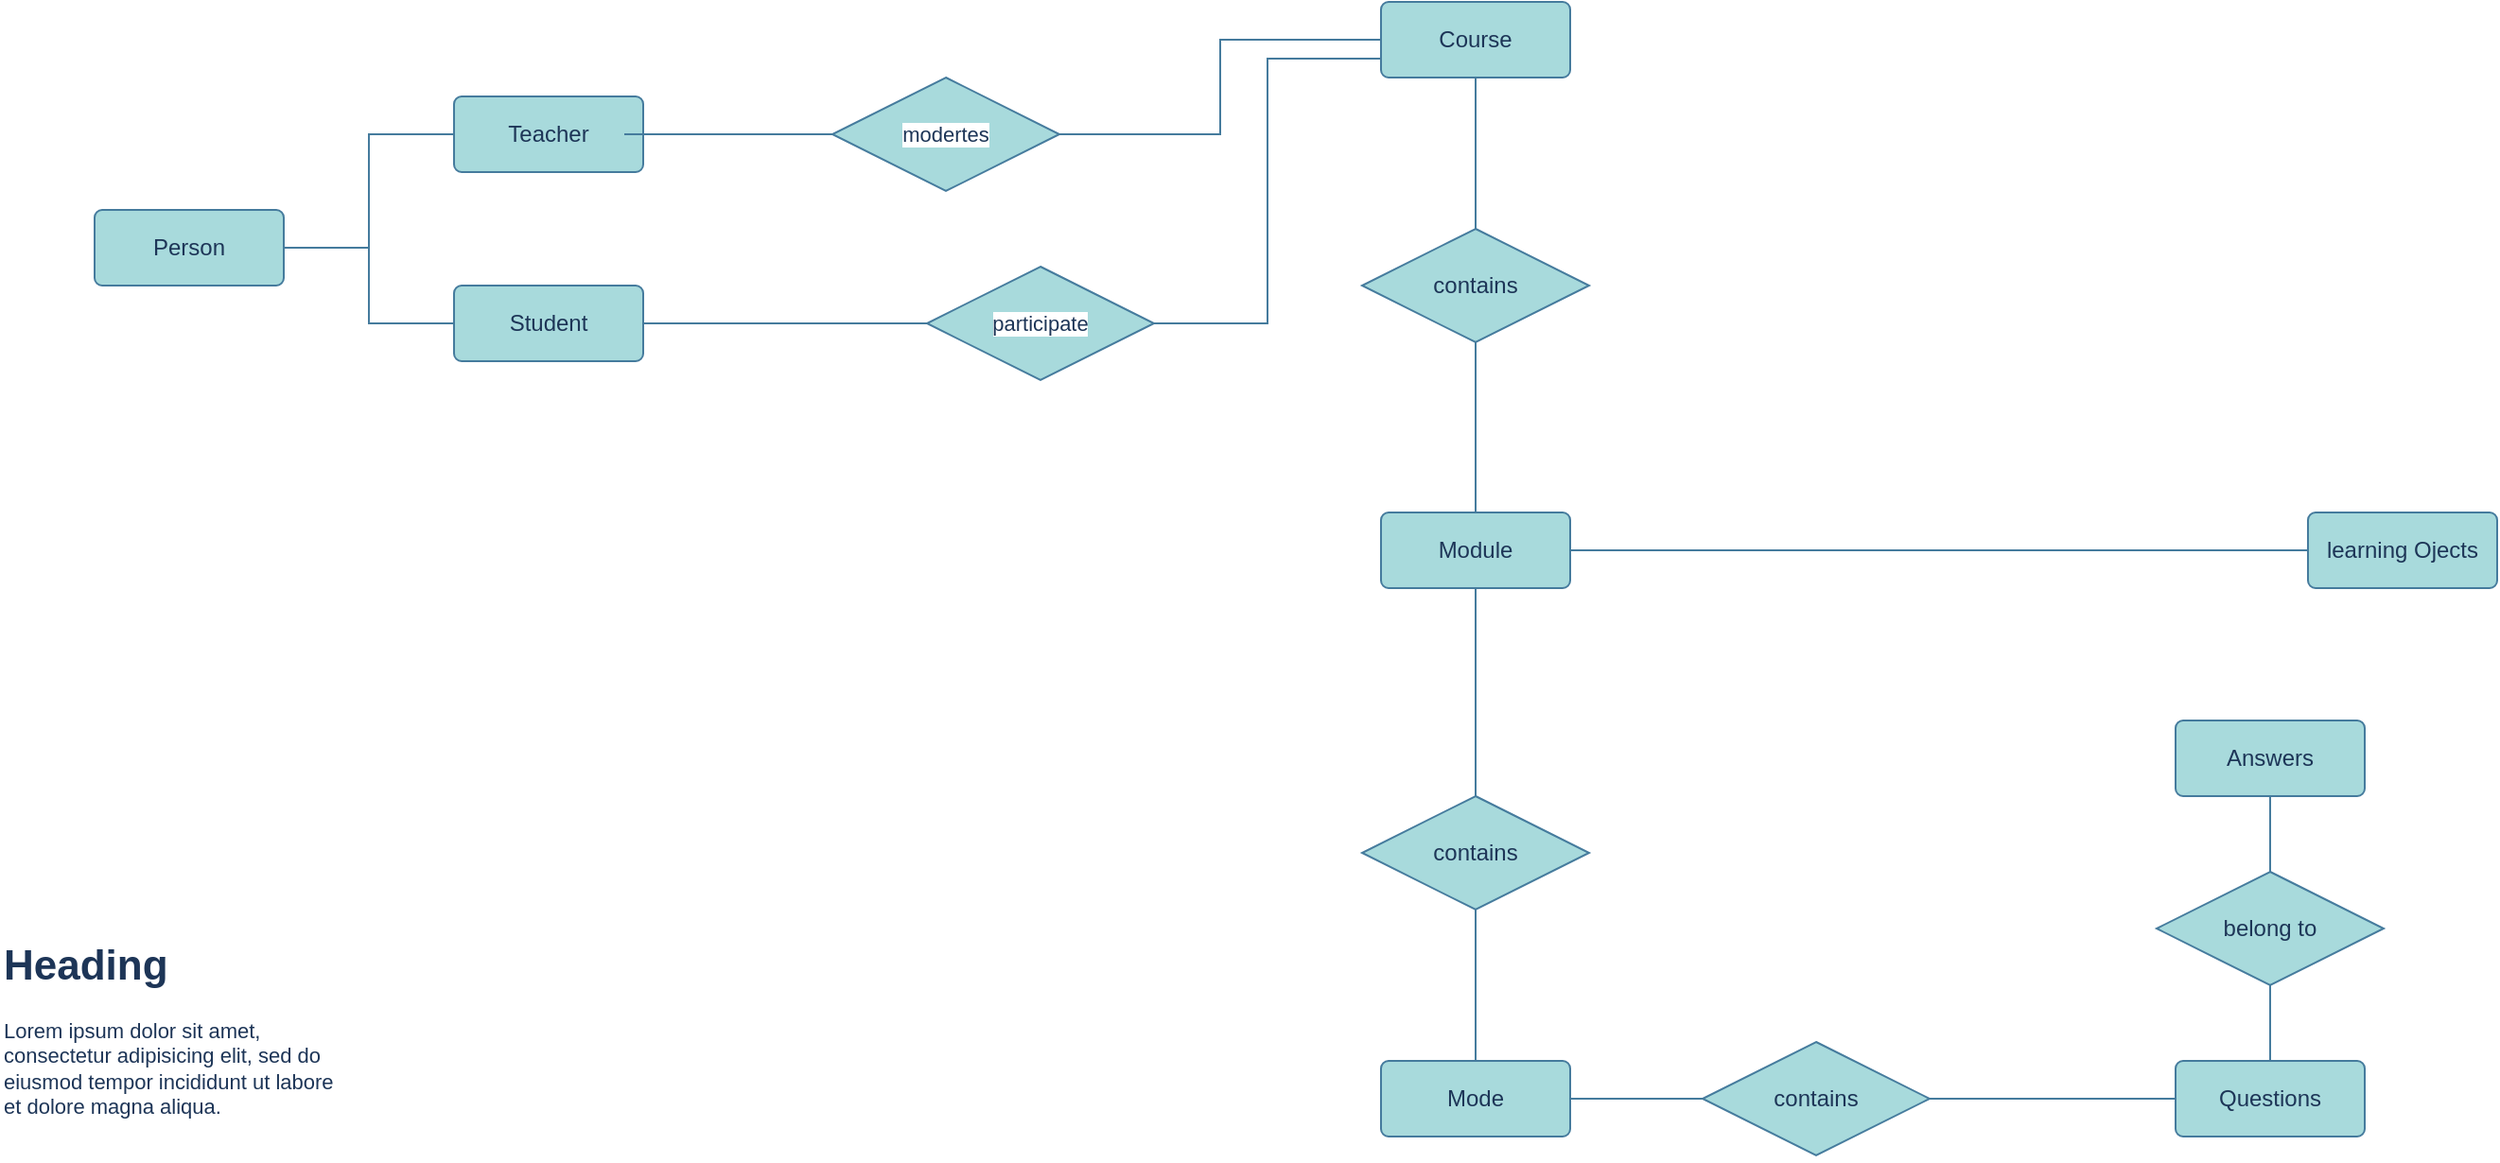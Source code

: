 <mxfile version="26.2.2">
  <diagram name="Seite-1" id="Ym3PqY9C-uvmVgFrBCGF">
    <mxGraphModel dx="2895" dy="1235" grid="1" gridSize="10" guides="1" tooltips="1" connect="1" arrows="1" fold="1" page="1" pageScale="1" pageWidth="827" pageHeight="1169" math="0" shadow="0">
      <root>
        <mxCell id="0" />
        <mxCell id="1" parent="0" />
        <mxCell id="pLngcvN7gk5QqAFXUD4E-10" style="edgeStyle=orthogonalEdgeStyle;rounded=0;orthogonalLoop=1;jettySize=auto;html=1;exitX=0.5;exitY=1;exitDx=0;exitDy=0;strokeColor=#457B9D;fontColor=#1D3557;fillColor=#A8DADC;endArrow=none;startFill=0;" edge="1" parent="1" source="pLngcvN7gk5QqAFXUD4E-11" target="pLngcvN7gk5QqAFXUD4E-3">
          <mxGeometry relative="1" as="geometry" />
        </mxCell>
        <mxCell id="pLngcvN7gk5QqAFXUD4E-27" style="edgeStyle=orthogonalEdgeStyle;shape=connector;rounded=0;orthogonalLoop=1;jettySize=auto;html=1;exitX=0;exitY=0.5;exitDx=0;exitDy=0;entryX=1;entryY=0.5;entryDx=0;entryDy=0;strokeColor=#457B9D;align=center;verticalAlign=middle;fontFamily=Helvetica;fontSize=11;fontColor=#1D3557;labelBackgroundColor=default;startFill=0;endArrow=none;fillColor=#A8DADC;" edge="1" parent="1" source="pLngcvN7gk5QqAFXUD4E-31" target="pLngcvN7gk5QqAFXUD4E-21">
          <mxGeometry relative="1" as="geometry" />
        </mxCell>
        <mxCell id="pLngcvN7gk5QqAFXUD4E-2" value="Course" style="rounded=1;arcSize=10;whiteSpace=wrap;html=1;align=center;labelBackgroundColor=none;fillColor=#A8DADC;strokeColor=#457B9D;fontColor=#1D3557;" vertex="1" parent="1">
          <mxGeometry x="380" y="150" width="100" height="40" as="geometry" />
        </mxCell>
        <mxCell id="pLngcvN7gk5QqAFXUD4E-13" style="edgeStyle=orthogonalEdgeStyle;rounded=0;orthogonalLoop=1;jettySize=auto;html=1;entryX=0;entryY=0.5;entryDx=0;entryDy=0;strokeColor=#457B9D;fontColor=#1D3557;fillColor=#A8DADC;endArrow=none;startFill=0;" edge="1" parent="1" source="pLngcvN7gk5QqAFXUD4E-3" target="pLngcvN7gk5QqAFXUD4E-4">
          <mxGeometry relative="1" as="geometry" />
        </mxCell>
        <mxCell id="pLngcvN7gk5QqAFXUD4E-3" value="Module" style="rounded=1;arcSize=10;whiteSpace=wrap;html=1;align=center;labelBackgroundColor=none;fillColor=#A8DADC;strokeColor=#457B9D;fontColor=#1D3557;" vertex="1" parent="1">
          <mxGeometry x="380" y="420" width="100" height="40" as="geometry" />
        </mxCell>
        <mxCell id="pLngcvN7gk5QqAFXUD4E-4" value="learning Ojects" style="rounded=1;arcSize=10;whiteSpace=wrap;html=1;align=center;labelBackgroundColor=none;fillColor=#A8DADC;strokeColor=#457B9D;fontColor=#1D3557;" vertex="1" parent="1">
          <mxGeometry x="870" y="420" width="100" height="40" as="geometry" />
        </mxCell>
        <mxCell id="pLngcvN7gk5QqAFXUD4E-14" style="edgeStyle=orthogonalEdgeStyle;shape=connector;rounded=0;orthogonalLoop=1;jettySize=auto;html=1;entryX=0.5;entryY=1;entryDx=0;entryDy=0;strokeColor=#457B9D;align=center;verticalAlign=middle;fontFamily=Helvetica;fontSize=11;fontColor=#1D3557;labelBackgroundColor=default;startFill=0;endArrow=none;fillColor=#A8DADC;" edge="1" parent="1" source="pLngcvN7gk5QqAFXUD4E-15" target="pLngcvN7gk5QqAFXUD4E-3">
          <mxGeometry relative="1" as="geometry" />
        </mxCell>
        <mxCell id="pLngcvN7gk5QqAFXUD4E-5" value="Mode" style="rounded=1;arcSize=10;whiteSpace=wrap;html=1;align=center;labelBackgroundColor=none;fillColor=#A8DADC;strokeColor=#457B9D;fontColor=#1D3557;" vertex="1" parent="1">
          <mxGeometry x="380" y="710" width="100" height="40" as="geometry" />
        </mxCell>
        <mxCell id="pLngcvN7gk5QqAFXUD4E-35" style="edgeStyle=orthogonalEdgeStyle;shape=connector;rounded=0;orthogonalLoop=1;jettySize=auto;html=1;entryX=0.5;entryY=1;entryDx=0;entryDy=0;strokeColor=#457B9D;align=center;verticalAlign=middle;fontFamily=Helvetica;fontSize=11;fontColor=#1D3557;labelBackgroundColor=default;startFill=0;endArrow=none;fillColor=#A8DADC;" edge="1" parent="1" source="pLngcvN7gk5QqAFXUD4E-6" target="pLngcvN7gk5QqAFXUD4E-33">
          <mxGeometry relative="1" as="geometry" />
        </mxCell>
        <mxCell id="pLngcvN7gk5QqAFXUD4E-6" value="Questions" style="rounded=1;arcSize=10;whiteSpace=wrap;html=1;align=center;labelBackgroundColor=none;fillColor=#A8DADC;strokeColor=#457B9D;fontColor=#1D3557;" vertex="1" parent="1">
          <mxGeometry x="800" y="710" width="100" height="40" as="geometry" />
        </mxCell>
        <mxCell id="pLngcvN7gk5QqAFXUD4E-34" style="edgeStyle=orthogonalEdgeStyle;shape=connector;rounded=0;orthogonalLoop=1;jettySize=auto;html=1;entryX=0.5;entryY=0;entryDx=0;entryDy=0;strokeColor=#457B9D;align=center;verticalAlign=middle;fontFamily=Helvetica;fontSize=11;fontColor=#1D3557;labelBackgroundColor=default;startFill=0;endArrow=none;fillColor=#A8DADC;" edge="1" parent="1" source="pLngcvN7gk5QqAFXUD4E-7" target="pLngcvN7gk5QqAFXUD4E-33">
          <mxGeometry relative="1" as="geometry" />
        </mxCell>
        <mxCell id="pLngcvN7gk5QqAFXUD4E-7" value="Answers" style="rounded=1;arcSize=10;whiteSpace=wrap;html=1;align=center;labelBackgroundColor=none;fillColor=#A8DADC;strokeColor=#457B9D;fontColor=#1D3557;" vertex="1" parent="1">
          <mxGeometry x="800" y="530" width="100" height="40" as="geometry" />
        </mxCell>
        <mxCell id="pLngcvN7gk5QqAFXUD4E-8" value="Person" style="rounded=1;arcSize=10;whiteSpace=wrap;html=1;align=center;labelBackgroundColor=none;fillColor=#A8DADC;strokeColor=#457B9D;fontColor=#1D3557;" vertex="1" parent="1">
          <mxGeometry x="-300" y="260" width="100" height="40" as="geometry" />
        </mxCell>
        <mxCell id="pLngcvN7gk5QqAFXUD4E-12" value="" style="edgeStyle=orthogonalEdgeStyle;rounded=0;orthogonalLoop=1;jettySize=auto;html=1;exitX=0.5;exitY=1;exitDx=0;exitDy=0;strokeColor=#457B9D;fontColor=#1D3557;fillColor=#A8DADC;endArrow=none;startFill=0;" edge="1" parent="1" source="pLngcvN7gk5QqAFXUD4E-2" target="pLngcvN7gk5QqAFXUD4E-11">
          <mxGeometry relative="1" as="geometry">
            <mxPoint x="430" y="280" as="sourcePoint" />
            <mxPoint x="430" y="420" as="targetPoint" />
          </mxGeometry>
        </mxCell>
        <mxCell id="pLngcvN7gk5QqAFXUD4E-11" value="contains" style="shape=rhombus;perimeter=rhombusPerimeter;whiteSpace=wrap;html=1;align=center;strokeColor=#457B9D;fontColor=#1D3557;fillColor=#A8DADC;" vertex="1" parent="1">
          <mxGeometry x="370" y="270" width="120" height="60" as="geometry" />
        </mxCell>
        <mxCell id="pLngcvN7gk5QqAFXUD4E-16" value="" style="edgeStyle=orthogonalEdgeStyle;shape=connector;rounded=0;orthogonalLoop=1;jettySize=auto;html=1;entryX=0.5;entryY=1;entryDx=0;entryDy=0;strokeColor=#457B9D;align=center;verticalAlign=middle;fontFamily=Helvetica;fontSize=11;fontColor=#1D3557;labelBackgroundColor=default;startFill=0;endArrow=none;fillColor=#A8DADC;" edge="1" parent="1" source="pLngcvN7gk5QqAFXUD4E-5" target="pLngcvN7gk5QqAFXUD4E-15">
          <mxGeometry relative="1" as="geometry">
            <mxPoint x="430" y="530" as="sourcePoint" />
            <mxPoint x="430" y="460" as="targetPoint" />
          </mxGeometry>
        </mxCell>
        <mxCell id="pLngcvN7gk5QqAFXUD4E-15" value="contains" style="shape=rhombus;perimeter=rhombusPerimeter;whiteSpace=wrap;html=1;align=center;strokeColor=#457B9D;fontColor=#1D3557;fillColor=#A8DADC;" vertex="1" parent="1">
          <mxGeometry x="370" y="570" width="120" height="60" as="geometry" />
        </mxCell>
        <mxCell id="pLngcvN7gk5QqAFXUD4E-18" style="edgeStyle=orthogonalEdgeStyle;shape=connector;rounded=0;orthogonalLoop=1;jettySize=auto;html=1;entryX=1;entryY=0.5;entryDx=0;entryDy=0;strokeColor=#457B9D;align=center;verticalAlign=middle;fontFamily=Helvetica;fontSize=11;fontColor=#1D3557;labelBackgroundColor=default;startFill=0;endArrow=none;fillColor=#A8DADC;" edge="1" parent="1" source="pLngcvN7gk5QqAFXUD4E-17" target="pLngcvN7gk5QqAFXUD4E-5">
          <mxGeometry relative="1" as="geometry" />
        </mxCell>
        <mxCell id="pLngcvN7gk5QqAFXUD4E-19" style="edgeStyle=orthogonalEdgeStyle;shape=connector;rounded=0;orthogonalLoop=1;jettySize=auto;html=1;exitX=1;exitY=0.5;exitDx=0;exitDy=0;entryX=0;entryY=0.5;entryDx=0;entryDy=0;strokeColor=#457B9D;align=center;verticalAlign=middle;fontFamily=Helvetica;fontSize=11;fontColor=#1D3557;labelBackgroundColor=default;startFill=0;endArrow=none;fillColor=#A8DADC;" edge="1" parent="1" source="pLngcvN7gk5QqAFXUD4E-17" target="pLngcvN7gk5QqAFXUD4E-6">
          <mxGeometry relative="1" as="geometry" />
        </mxCell>
        <mxCell id="pLngcvN7gk5QqAFXUD4E-17" value="contains" style="shape=rhombus;perimeter=rhombusPerimeter;whiteSpace=wrap;html=1;align=center;strokeColor=#457B9D;fontColor=#1D3557;fillColor=#A8DADC;" vertex="1" parent="1">
          <mxGeometry x="550" y="700" width="120" height="60" as="geometry" />
        </mxCell>
        <mxCell id="pLngcvN7gk5QqAFXUD4E-24" style="edgeStyle=orthogonalEdgeStyle;shape=connector;rounded=0;orthogonalLoop=1;jettySize=auto;html=1;exitX=0;exitY=0.5;exitDx=0;exitDy=0;entryX=1;entryY=0.5;entryDx=0;entryDy=0;strokeColor=#457B9D;align=center;verticalAlign=middle;fontFamily=Helvetica;fontSize=11;fontColor=#1D3557;labelBackgroundColor=default;startFill=0;endArrow=none;fillColor=#A8DADC;" edge="1" parent="1" source="pLngcvN7gk5QqAFXUD4E-20" target="pLngcvN7gk5QqAFXUD4E-8">
          <mxGeometry relative="1" as="geometry" />
        </mxCell>
        <mxCell id="pLngcvN7gk5QqAFXUD4E-25" style="edgeStyle=orthogonalEdgeStyle;shape=connector;rounded=0;orthogonalLoop=1;jettySize=auto;html=1;exitX=1;exitY=0.5;exitDx=0;exitDy=0;entryX=0;entryY=0.5;entryDx=0;entryDy=0;strokeColor=#457B9D;align=center;verticalAlign=middle;fontFamily=Helvetica;fontSize=11;fontColor=#1D3557;labelBackgroundColor=default;startFill=0;endArrow=none;fillColor=#A8DADC;" edge="1" parent="1" source="pLngcvN7gk5QqAFXUD4E-29" target="pLngcvN7gk5QqAFXUD4E-2">
          <mxGeometry relative="1" as="geometry" />
        </mxCell>
        <mxCell id="pLngcvN7gk5QqAFXUD4E-20" value="Teacher" style="rounded=1;arcSize=10;whiteSpace=wrap;html=1;align=center;labelBackgroundColor=none;fillColor=#A8DADC;strokeColor=#457B9D;fontColor=#1D3557;" vertex="1" parent="1">
          <mxGeometry x="-110" y="200" width="100" height="40" as="geometry" />
        </mxCell>
        <mxCell id="pLngcvN7gk5QqAFXUD4E-22" style="edgeStyle=orthogonalEdgeStyle;shape=connector;rounded=0;orthogonalLoop=1;jettySize=auto;html=1;entryX=1;entryY=0.5;entryDx=0;entryDy=0;strokeColor=#457B9D;align=center;verticalAlign=middle;fontFamily=Helvetica;fontSize=11;fontColor=#1D3557;labelBackgroundColor=default;startFill=0;endArrow=none;fillColor=#A8DADC;" edge="1" parent="1" source="pLngcvN7gk5QqAFXUD4E-21" target="pLngcvN7gk5QqAFXUD4E-8">
          <mxGeometry relative="1" as="geometry" />
        </mxCell>
        <mxCell id="pLngcvN7gk5QqAFXUD4E-21" value="Student" style="rounded=1;arcSize=10;whiteSpace=wrap;html=1;align=center;labelBackgroundColor=none;fillColor=#A8DADC;strokeColor=#457B9D;fontColor=#1D3557;" vertex="1" parent="1">
          <mxGeometry x="-110" y="300" width="100" height="40" as="geometry" />
        </mxCell>
        <mxCell id="pLngcvN7gk5QqAFXUD4E-28" value="" style="edgeStyle=orthogonalEdgeStyle;shape=connector;rounded=0;orthogonalLoop=1;jettySize=auto;html=1;exitX=1;exitY=0.5;exitDx=0;exitDy=0;entryX=0;entryY=0.5;entryDx=0;entryDy=0;strokeColor=#457B9D;align=center;verticalAlign=middle;fontFamily=Helvetica;fontSize=11;fontColor=#1D3557;labelBackgroundColor=default;startFill=0;endArrow=none;fillColor=#A8DADC;" edge="1" parent="1" source="pLngcvN7gk5QqAFXUD4E-20">
          <mxGeometry relative="1" as="geometry">
            <mxPoint x="-10" y="220" as="sourcePoint" />
            <mxPoint x="-20" y="220" as="targetPoint" />
          </mxGeometry>
        </mxCell>
        <mxCell id="pLngcvN7gk5QqAFXUD4E-30" style="edgeStyle=orthogonalEdgeStyle;shape=connector;rounded=0;orthogonalLoop=1;jettySize=auto;html=1;exitX=0;exitY=0.5;exitDx=0;exitDy=0;strokeColor=#457B9D;align=center;verticalAlign=middle;fontFamily=Helvetica;fontSize=11;fontColor=#1D3557;labelBackgroundColor=default;startFill=0;endArrow=none;fillColor=#A8DADC;" edge="1" parent="1" source="pLngcvN7gk5QqAFXUD4E-29" target="pLngcvN7gk5QqAFXUD4E-20">
          <mxGeometry relative="1" as="geometry" />
        </mxCell>
        <mxCell id="pLngcvN7gk5QqAFXUD4E-29" value="modertes" style="shape=rhombus;perimeter=rhombusPerimeter;whiteSpace=wrap;html=1;align=center;strokeColor=#457B9D;fontFamily=Helvetica;fontSize=11;fontColor=#1D3557;labelBackgroundColor=default;fillColor=#A8DADC;" vertex="1" parent="1">
          <mxGeometry x="90" y="190" width="120" height="60" as="geometry" />
        </mxCell>
        <mxCell id="pLngcvN7gk5QqAFXUD4E-32" value="" style="edgeStyle=orthogonalEdgeStyle;shape=connector;rounded=0;orthogonalLoop=1;jettySize=auto;html=1;entryX=1;entryY=0.5;entryDx=0;entryDy=0;strokeColor=#457B9D;align=center;verticalAlign=middle;fontFamily=Helvetica;fontSize=11;fontColor=#1D3557;labelBackgroundColor=default;startFill=0;endArrow=none;fillColor=#A8DADC;exitX=0;exitY=0.75;exitDx=0;exitDy=0;" edge="1" parent="1" source="pLngcvN7gk5QqAFXUD4E-2" target="pLngcvN7gk5QqAFXUD4E-31">
          <mxGeometry relative="1" as="geometry">
            <mxPoint x="370" y="180" as="sourcePoint" />
            <mxPoint x="-10" y="320" as="targetPoint" />
          </mxGeometry>
        </mxCell>
        <mxCell id="pLngcvN7gk5QqAFXUD4E-31" value="participate" style="shape=rhombus;perimeter=rhombusPerimeter;whiteSpace=wrap;html=1;align=center;strokeColor=#457B9D;fontFamily=Helvetica;fontSize=11;fontColor=#1D3557;labelBackgroundColor=default;fillColor=#A8DADC;" vertex="1" parent="1">
          <mxGeometry x="140" y="290" width="120" height="60" as="geometry" />
        </mxCell>
        <mxCell id="pLngcvN7gk5QqAFXUD4E-33" value="belong to" style="shape=rhombus;perimeter=rhombusPerimeter;whiteSpace=wrap;html=1;align=center;strokeColor=#457B9D;fontColor=#1D3557;fillColor=#A8DADC;" vertex="1" parent="1">
          <mxGeometry x="790" y="610" width="120" height="60" as="geometry" />
        </mxCell>
        <mxCell id="pLngcvN7gk5QqAFXUD4E-37" value="&lt;h1 style=&quot;margin-top: 0px;&quot;&gt;Heading&lt;/h1&gt;&lt;p&gt;Lorem ipsum dolor sit amet, consectetur adipisicing elit, sed do eiusmod tempor incididunt ut labore et dolore magna aliqua.&lt;/p&gt;" style="text;html=1;whiteSpace=wrap;overflow=hidden;rounded=0;fontFamily=Helvetica;fontSize=11;fontColor=#1D3557;labelBackgroundColor=default;" vertex="1" parent="1">
          <mxGeometry x="-350" y="640" width="180" height="120" as="geometry" />
        </mxCell>
      </root>
    </mxGraphModel>
  </diagram>
</mxfile>
